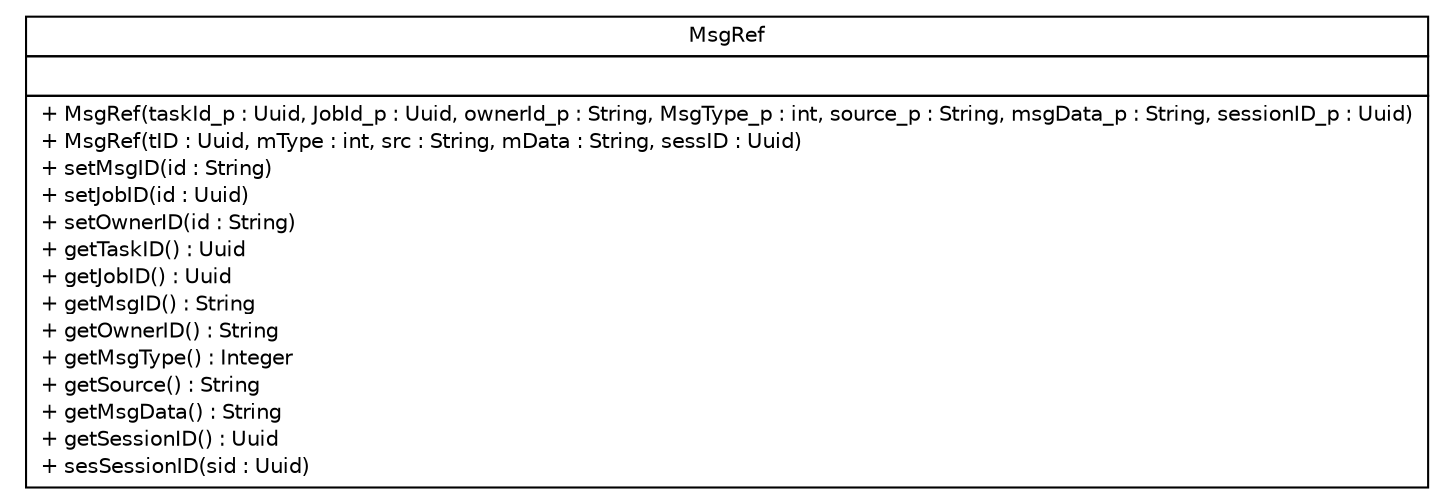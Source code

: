#!/usr/local/bin/dot
#
# Class diagram 
# Generated by UMLGraph version R5_6 (http://www.umlgraph.org/)
#

digraph G {
	edge [fontname="Helvetica",fontsize=10,labelfontname="Helvetica",labelfontsize=10];
	node [fontname="Helvetica",fontsize=10,shape=plaintext];
	nodesep=0.25;
	ranksep=0.5;
	// sorcer.core.misc.MsgRef
	c19427 [label=<<table title="sorcer.core.misc.MsgRef" border="0" cellborder="1" cellspacing="0" cellpadding="2" port="p" href="./MsgRef.html">
		<tr><td><table border="0" cellspacing="0" cellpadding="1">
<tr><td align="center" balign="center"> MsgRef </td></tr>
		</table></td></tr>
		<tr><td><table border="0" cellspacing="0" cellpadding="1">
<tr><td align="left" balign="left">  </td></tr>
		</table></td></tr>
		<tr><td><table border="0" cellspacing="0" cellpadding="1">
<tr><td align="left" balign="left"> + MsgRef(taskId_p : Uuid, JobId_p : Uuid, ownerId_p : String, MsgType_p : int, source_p : String, msgData_p : String, sessionID_p : Uuid) </td></tr>
<tr><td align="left" balign="left"> + MsgRef(tID : Uuid, mType : int, src : String, mData : String, sessID : Uuid) </td></tr>
<tr><td align="left" balign="left"> + setMsgID(id : String) </td></tr>
<tr><td align="left" balign="left"> + setJobID(id : Uuid) </td></tr>
<tr><td align="left" balign="left"> + setOwnerID(id : String) </td></tr>
<tr><td align="left" balign="left"> + getTaskID() : Uuid </td></tr>
<tr><td align="left" balign="left"> + getJobID() : Uuid </td></tr>
<tr><td align="left" balign="left"> + getMsgID() : String </td></tr>
<tr><td align="left" balign="left"> + getOwnerID() : String </td></tr>
<tr><td align="left" balign="left"> + getMsgType() : Integer </td></tr>
<tr><td align="left" balign="left"> + getSource() : String </td></tr>
<tr><td align="left" balign="left"> + getMsgData() : String </td></tr>
<tr><td align="left" balign="left"> + getSessionID() : Uuid </td></tr>
<tr><td align="left" balign="left"> + sesSessionID(sid : Uuid) </td></tr>
		</table></td></tr>
		</table>>, URL="./MsgRef.html", fontname="Helvetica", fontcolor="black", fontsize=10.0];
}

